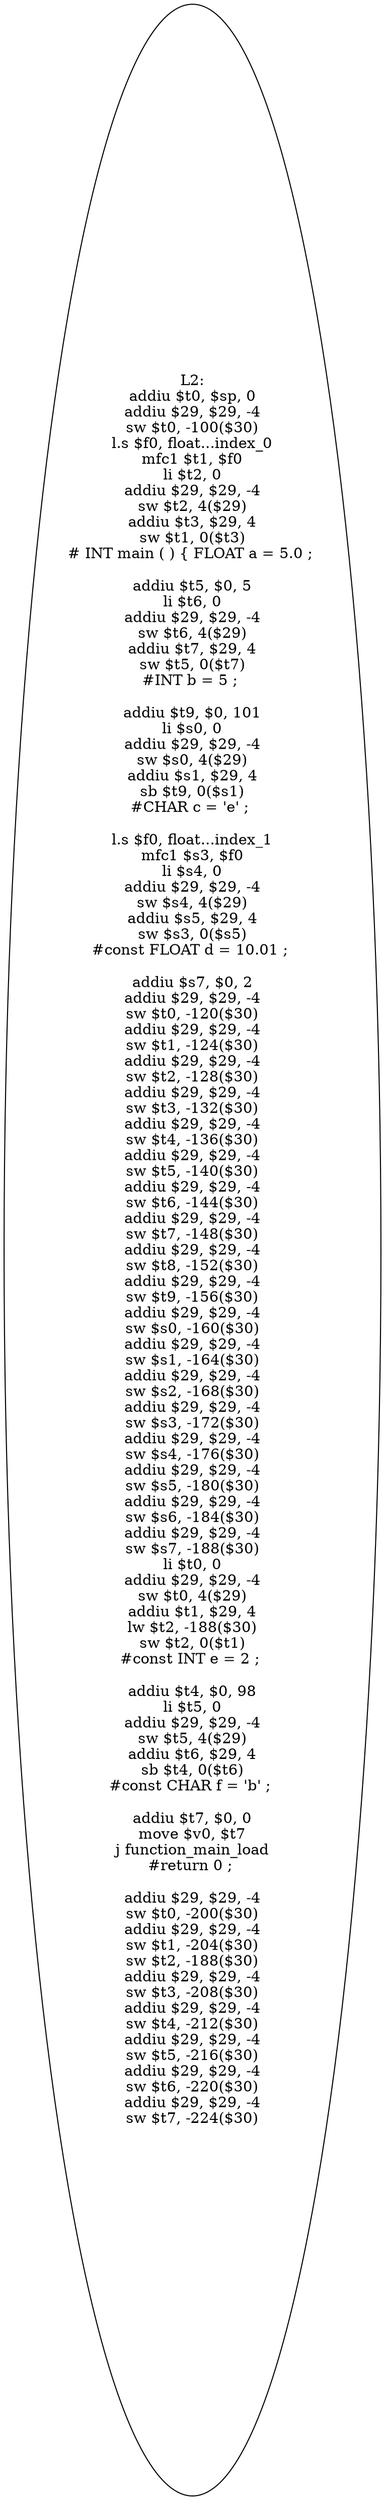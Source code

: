 digraph AST {
  "125702258234736" [label="L2:
addiu $t0, $sp, 0
addiu $29, $29, -4
sw $t0, -100($30)
l.s $f0, float...index_0
mfc1 $t1, $f0
li $t2, 0
addiu $29, $29, -4
sw $t2, 4($29)
addiu $t3, $29, 4
sw $t1, 0($t3)
# INT main ( ) { FLOAT a = 5.0 ; 

addiu $t5, $0, 5
li $t6, 0
addiu $29, $29, -4
sw $t6, 4($29)
addiu $t7, $29, 4
sw $t5, 0($t7)
#INT b = 5 ; 

addiu $t9, $0, 101
li $s0, 0
addiu $29, $29, -4
sw $s0, 4($29)
addiu $s1, $29, 4
sb $t9, 0($s1)
#CHAR c = 'e' ; 

l.s $f0, float...index_1
mfc1 $s3, $f0
li $s4, 0
addiu $29, $29, -4
sw $s4, 4($29)
addiu $s5, $29, 4
sw $s3, 0($s5)
#const FLOAT d = 10.01 ; 

addiu $s7, $0, 2
addiu $29, $29, -4
sw $t0, -120($30)
addiu $29, $29, -4
sw $t1, -124($30)
addiu $29, $29, -4
sw $t2, -128($30)
addiu $29, $29, -4
sw $t3, -132($30)
addiu $29, $29, -4
sw $t4, -136($30)
addiu $29, $29, -4
sw $t5, -140($30)
addiu $29, $29, -4
sw $t6, -144($30)
addiu $29, $29, -4
sw $t7, -148($30)
addiu $29, $29, -4
sw $t8, -152($30)
addiu $29, $29, -4
sw $t9, -156($30)
addiu $29, $29, -4
sw $s0, -160($30)
addiu $29, $29, -4
sw $s1, -164($30)
addiu $29, $29, -4
sw $s2, -168($30)
addiu $29, $29, -4
sw $s3, -172($30)
addiu $29, $29, -4
sw $s4, -176($30)
addiu $29, $29, -4
sw $s5, -180($30)
addiu $29, $29, -4
sw $s6, -184($30)
addiu $29, $29, -4
sw $s7, -188($30)
li $t0, 0
addiu $29, $29, -4
sw $t0, 4($29)
addiu $t1, $29, 4
lw $t2, -188($30)
sw $t2, 0($t1)
#const INT e = 2 ; 

addiu $t4, $0, 98
li $t5, 0
addiu $29, $29, -4
sw $t5, 4($29)
addiu $t6, $29, 4
sb $t4, 0($t6)
#const CHAR f = 'b' ; 

addiu $t7, $0, 0
move $v0, $t7
j function_main_load
#return 0 ; 

addiu $29, $29, -4
sw $t0, -200($30)
addiu $29, $29, -4
sw $t1, -204($30)
sw $t2, -188($30)
addiu $29, $29, -4
sw $t3, -208($30)
addiu $29, $29, -4
sw $t4, -212($30)
addiu $29, $29, -4
sw $t5, -216($30)
addiu $29, $29, -4
sw $t6, -220($30)
addiu $29, $29, -4
sw $t7, -224($30)
"];
}
